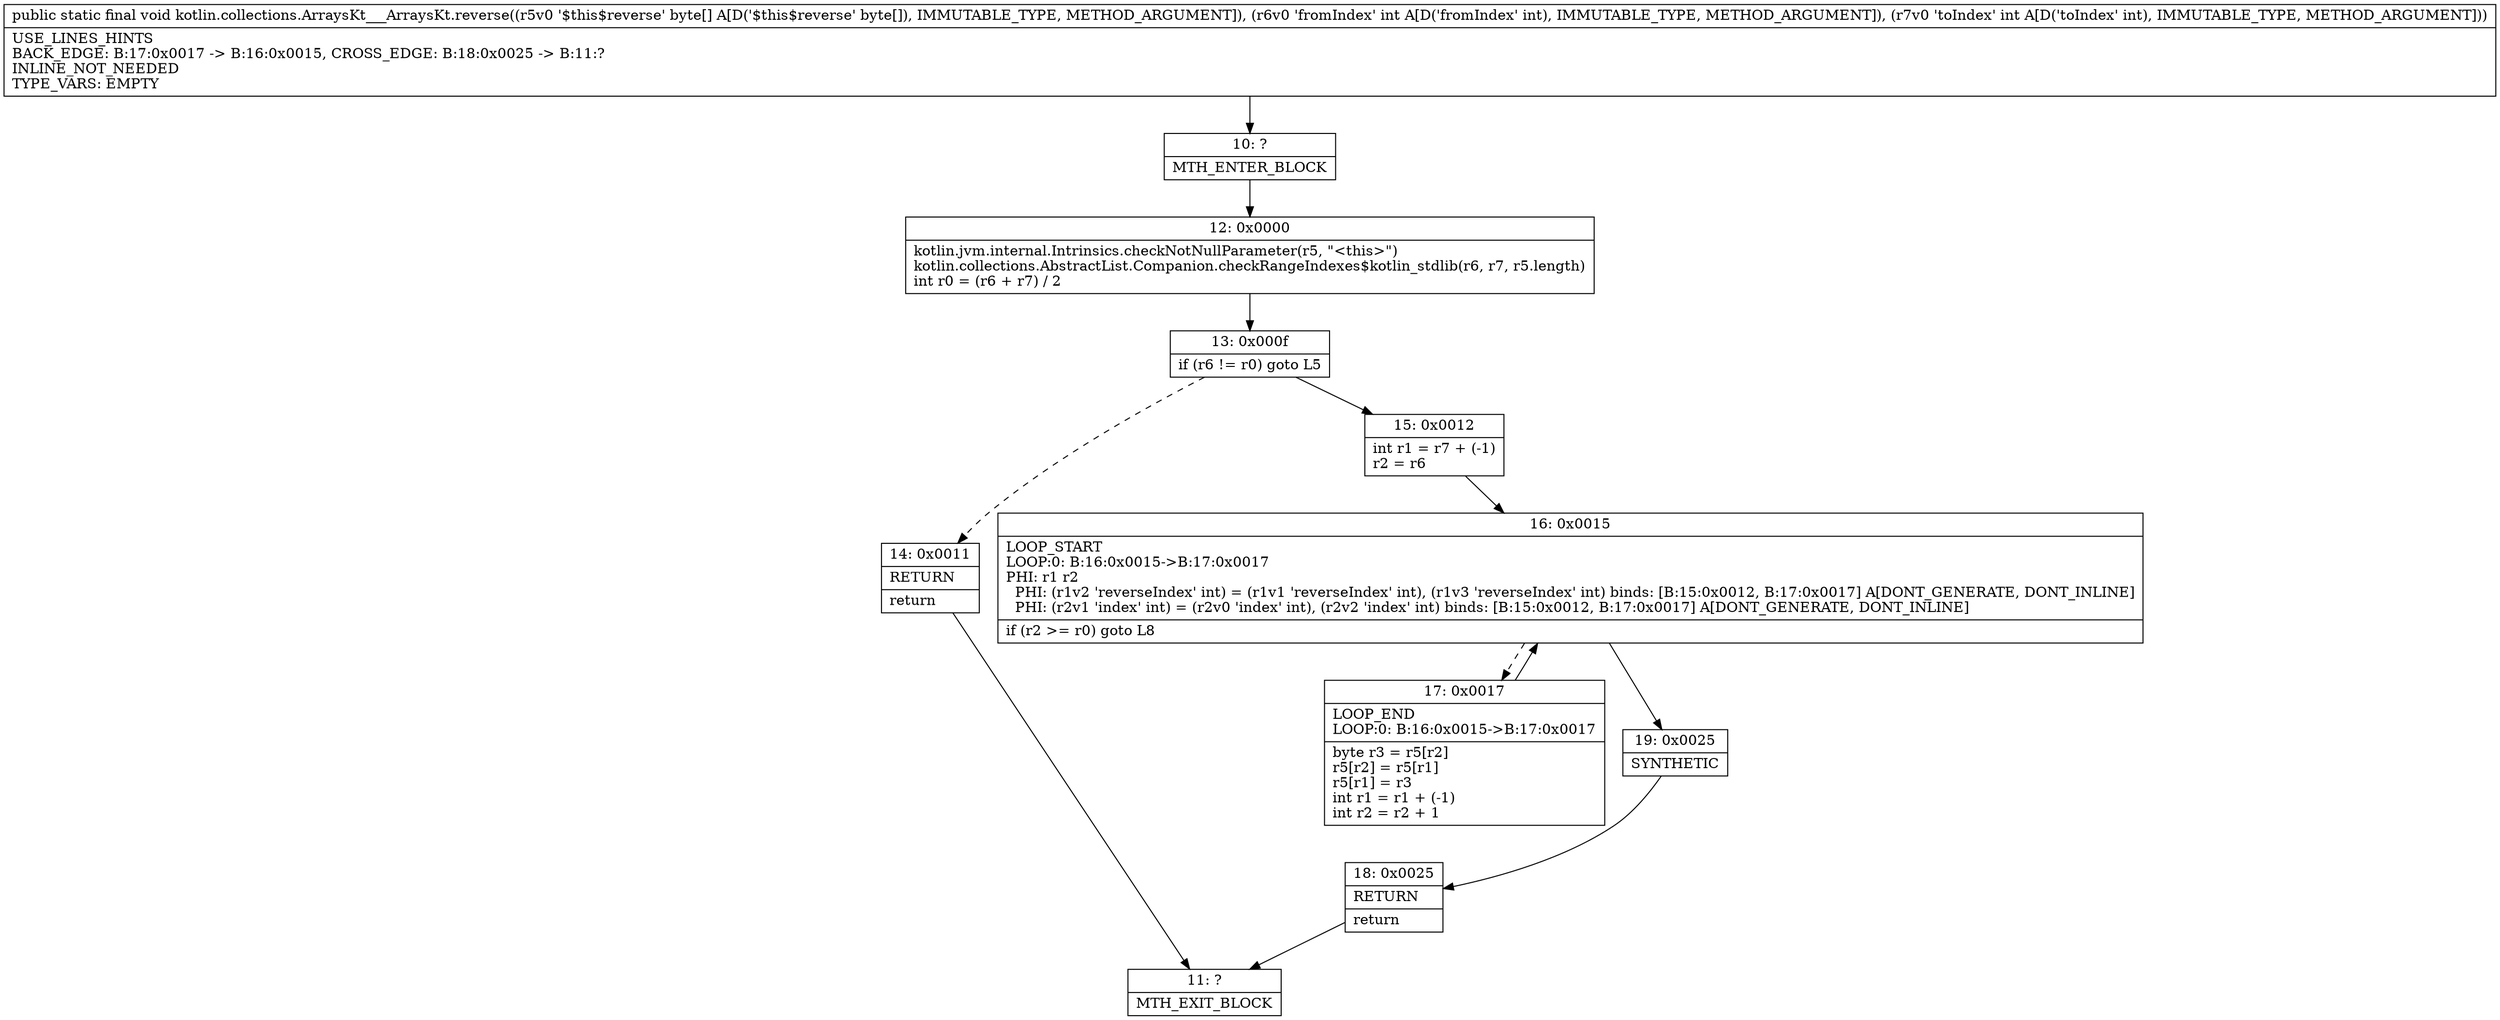 digraph "CFG forkotlin.collections.ArraysKt___ArraysKt.reverse([BII)V" {
Node_10 [shape=record,label="{10\:\ ?|MTH_ENTER_BLOCK\l}"];
Node_12 [shape=record,label="{12\:\ 0x0000|kotlin.jvm.internal.Intrinsics.checkNotNullParameter(r5, \"\<this\>\")\lkotlin.collections.AbstractList.Companion.checkRangeIndexes$kotlin_stdlib(r6, r7, r5.length)\lint r0 = (r6 + r7) \/ 2\l}"];
Node_13 [shape=record,label="{13\:\ 0x000f|if (r6 != r0) goto L5\l}"];
Node_14 [shape=record,label="{14\:\ 0x0011|RETURN\l|return\l}"];
Node_11 [shape=record,label="{11\:\ ?|MTH_EXIT_BLOCK\l}"];
Node_15 [shape=record,label="{15\:\ 0x0012|int r1 = r7 + (\-1)\lr2 = r6\l}"];
Node_16 [shape=record,label="{16\:\ 0x0015|LOOP_START\lLOOP:0: B:16:0x0015\-\>B:17:0x0017\lPHI: r1 r2 \l  PHI: (r1v2 'reverseIndex' int) = (r1v1 'reverseIndex' int), (r1v3 'reverseIndex' int) binds: [B:15:0x0012, B:17:0x0017] A[DONT_GENERATE, DONT_INLINE]\l  PHI: (r2v1 'index' int) = (r2v0 'index' int), (r2v2 'index' int) binds: [B:15:0x0012, B:17:0x0017] A[DONT_GENERATE, DONT_INLINE]\l|if (r2 \>= r0) goto L8\l}"];
Node_17 [shape=record,label="{17\:\ 0x0017|LOOP_END\lLOOP:0: B:16:0x0015\-\>B:17:0x0017\l|byte r3 = r5[r2]\lr5[r2] = r5[r1]\lr5[r1] = r3\lint r1 = r1 + (\-1)\lint r2 = r2 + 1\l}"];
Node_19 [shape=record,label="{19\:\ 0x0025|SYNTHETIC\l}"];
Node_18 [shape=record,label="{18\:\ 0x0025|RETURN\l|return\l}"];
MethodNode[shape=record,label="{public static final void kotlin.collections.ArraysKt___ArraysKt.reverse((r5v0 '$this$reverse' byte[] A[D('$this$reverse' byte[]), IMMUTABLE_TYPE, METHOD_ARGUMENT]), (r6v0 'fromIndex' int A[D('fromIndex' int), IMMUTABLE_TYPE, METHOD_ARGUMENT]), (r7v0 'toIndex' int A[D('toIndex' int), IMMUTABLE_TYPE, METHOD_ARGUMENT]))  | USE_LINES_HINTS\lBACK_EDGE: B:17:0x0017 \-\> B:16:0x0015, CROSS_EDGE: B:18:0x0025 \-\> B:11:?\lINLINE_NOT_NEEDED\lTYPE_VARS: EMPTY\l}"];
MethodNode -> Node_10;Node_10 -> Node_12;
Node_12 -> Node_13;
Node_13 -> Node_14[style=dashed];
Node_13 -> Node_15;
Node_14 -> Node_11;
Node_15 -> Node_16;
Node_16 -> Node_17[style=dashed];
Node_16 -> Node_19;
Node_17 -> Node_16;
Node_19 -> Node_18;
Node_18 -> Node_11;
}

